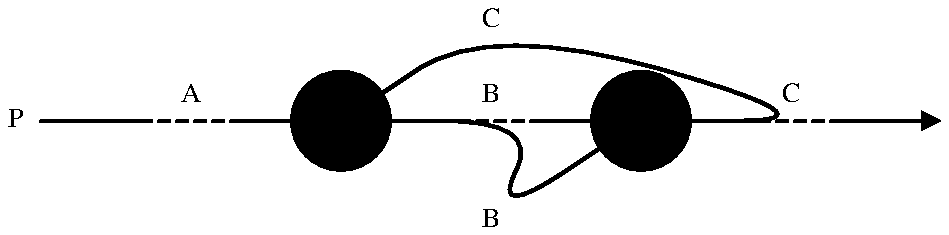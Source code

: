 .PS

	line thick 1.25 from (0,0) to (0.5,0)
	line dashed thick 1.25 from (0.5,0) to (1,0)
	line thick 1.25 from (1,0) to (1.5,0)

	line thick 1.25 from (1.5,0) to (2,0)
	line dashed thick 1.25 from (2,0) to (2.5,0)
	line thick 1.25 from (2.5,0) to (3,0)

	line thick 1.25 from (3,0) to (3.5,0)
	line dashed thick 1.25 from (3.5,0) to (4,0)
	arrow wid 0.1 thick 1.25 from (4,0) to (4.5,0)

	spline 1 -> wid 0.1 thick 1.25 from (1.5,0) to (2.25,-0.5) to (3,0)
	spline 1 -> wid 0.1 thick 1.25 from (3,0) to (2.25,0.5) to (1.5,0)

	circle wid 0.1 fill 1 at (1.5,0)
	circle wid 0.1 fill 1 at (3,0)

	"P" at (-0.125,0)
	"A" at (0.75,0.125)
	"x" at (1.375,0.125)
	"C" at (2.25,0.5)
	"B" at (2.25,-0.5)
	"B" at (2.25,0.125)
	"y" at (3.125,0.125)
	"C" at (3.75,0.125)

.PE
